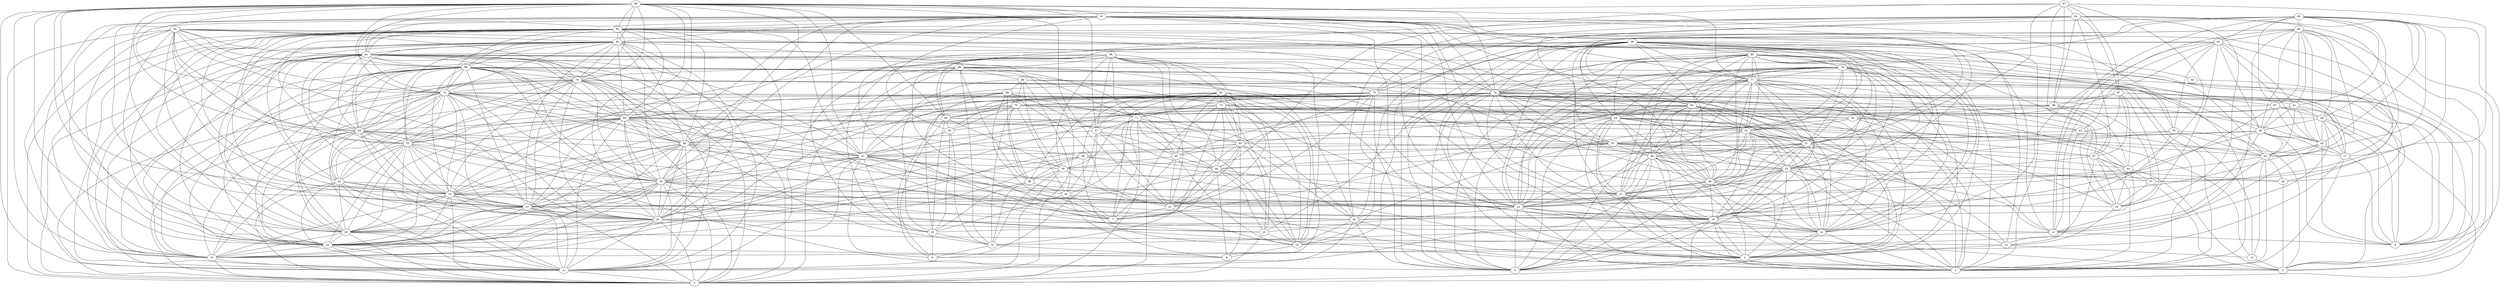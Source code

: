 digraph "sensornet-topology" {
label = "";
rankdir="BT";"0"->"2" [arrowhead = "both"] 
"0"->"14" [arrowhead = "both"] 
"0"->"16" [arrowhead = "both"] 
"0"->"24" [arrowhead = "both"] 
"0"->"25" [arrowhead = "both"] 
"0"->"28" [arrowhead = "both"] 
"0"->"35" [arrowhead = "both"] 
"0"->"40" [arrowhead = "both"] 
"0"->"52" [arrowhead = "both"] 
"0"->"54" [arrowhead = "both"] 
"0"->"64" [arrowhead = "both"] 
"0"->"66" [arrowhead = "both"] 
"0"->"74" [arrowhead = "both"] 
"0"->"75" [arrowhead = "both"] 
"0"->"78" [arrowhead = "both"] 
"0"->"85" [arrowhead = "both"] 
"0"->"90" [arrowhead = "both"] 
"1"->"2" [arrowhead = "both"] 
"1"->"14" [arrowhead = "both"] 
"1"->"16" [arrowhead = "both"] 
"1"->"17" [arrowhead = "both"] 
"1"->"24" [arrowhead = "both"] 
"1"->"27" [arrowhead = "both"] 
"1"->"28" [arrowhead = "both"] 
"1"->"35" [arrowhead = "both"] 
"1"->"40" [arrowhead = "both"] 
"1"->"41" [arrowhead = "both"] 
"1"->"43" [arrowhead = "both"] 
"1"->"47" [arrowhead = "both"] 
"1"->"52" [arrowhead = "both"] 
"1"->"64" [arrowhead = "both"] 
"1"->"66" [arrowhead = "both"] 
"1"->"74" [arrowhead = "both"] 
"1"->"77" [arrowhead = "both"] 
"1"->"78" [arrowhead = "both"] 
"1"->"85" [arrowhead = "both"] 
"1"->"90" [arrowhead = "both"] 
"1"->"91" [arrowhead = "both"] 
"2"->"13" [arrowhead = "both"] 
"2"->"14" [arrowhead = "both"] 
"2"->"16" [arrowhead = "both"] 
"2"->"24" [arrowhead = "both"] 
"2"->"25" [arrowhead = "both"] 
"2"->"27" [arrowhead = "both"] 
"2"->"28" [arrowhead = "both"] 
"2"->"35" [arrowhead = "both"] 
"2"->"40" [arrowhead = "both"] 
"2"->"51" [arrowhead = "both"] 
"2"->"64" [arrowhead = "both"] 
"2"->"66" [arrowhead = "both"] 
"2"->"74" [arrowhead = "both"] 
"2"->"77" [arrowhead = "both"] 
"2"->"78" [arrowhead = "both"] 
"2"->"85" [arrowhead = "both"] 
"2"->"90" [arrowhead = "both"] 
"3"->"4" [arrowhead = "both"] 
"3"->"15" [arrowhead = "both"] 
"3"->"16" [arrowhead = "both"] 
"3"->"22" [arrowhead = "both"] 
"3"->"23" [arrowhead = "both"] 
"3"->"29" [arrowhead = "both"] 
"3"->"30" [arrowhead = "both"] 
"3"->"31" [arrowhead = "both"] 
"3"->"32" [arrowhead = "both"] 
"3"->"33" [arrowhead = "both"] 
"3"->"42" [arrowhead = "both"] 
"3"->"54" [arrowhead = "both"] 
"3"->"59" [arrowhead = "both"] 
"3"->"65" [arrowhead = "both"] 
"3"->"71" [arrowhead = "both"] 
"3"->"72" [arrowhead = "both"] 
"3"->"73" [arrowhead = "both"] 
"3"->"79" [arrowhead = "both"] 
"3"->"80" [arrowhead = "both"] 
"3"->"81" [arrowhead = "both"] 
"3"->"82" [arrowhead = "both"] 
"3"->"83" [arrowhead = "both"] 
"3"->"89" [arrowhead = "both"] 
"3"->"92" [arrowhead = "both"] 
"4"->"15" [arrowhead = "both"] 
"4"->"22" [arrowhead = "both"] 
"4"->"25" [arrowhead = "both"] 
"4"->"29" [arrowhead = "both"] 
"4"->"30" [arrowhead = "both"] 
"4"->"31" [arrowhead = "both"] 
"4"->"32" [arrowhead = "both"] 
"4"->"33" [arrowhead = "both"] 
"4"->"39" [arrowhead = "both"] 
"4"->"40" [arrowhead = "both"] 
"4"->"42" [arrowhead = "both"] 
"4"->"48" [arrowhead = "both"] 
"4"->"53" [arrowhead = "both"] 
"4"->"65" [arrowhead = "both"] 
"4"->"72" [arrowhead = "both"] 
"4"->"79" [arrowhead = "both"] 
"4"->"80" [arrowhead = "both"] 
"4"->"81" [arrowhead = "both"] 
"4"->"82" [arrowhead = "both"] 
"4"->"83" [arrowhead = "both"] 
"4"->"89" [arrowhead = "both"] 
"4"->"92" [arrowhead = "both"] 
"4"->"98" [arrowhead = "both"] 
"5"->"12" [arrowhead = "both"] 
"5"->"26" [arrowhead = "both"] 
"5"->"32" [arrowhead = "both"] 
"5"->"34" [arrowhead = "both"] 
"5"->"37" [arrowhead = "both"] 
"5"->"39" [arrowhead = "both"] 
"5"->"44" [arrowhead = "both"] 
"5"->"76" [arrowhead = "both"] 
"5"->"84" [arrowhead = "both"] 
"5"->"87" [arrowhead = "both"] 
"5"->"89" [arrowhead = "both"] 
"5"->"92" [arrowhead = "both"] 
"5"->"94" [arrowhead = "both"] 
"6"->"19" [arrowhead = "both"] 
"6"->"20" [arrowhead = "both"] 
"6"->"41" [arrowhead = "both"] 
"6"->"47" [arrowhead = "both"] 
"6"->"57" [arrowhead = "both"] 
"6"->"69" [arrowhead = "both"] 
"6"->"70" [arrowhead = "both"] 
"7"->"21" [arrowhead = "both"] 
"7"->"34" [arrowhead = "both"] 
"7"->"36" [arrowhead = "both"] 
"7"->"46" [arrowhead = "both"] 
"7"->"48" [arrowhead = "both"] 
"7"->"60" [arrowhead = "both"] 
"7"->"68" [arrowhead = "both"] 
"7"->"71" [arrowhead = "both"] 
"7"->"84" [arrowhead = "both"] 
"7"->"86" [arrowhead = "both"] 
"7"->"94" [arrowhead = "both"] 
"7"->"96" [arrowhead = "both"] 
"8"->"10" [arrowhead = "both"] 
"8"->"19" [arrowhead = "both"] 
"8"->"22" [arrowhead = "both"] 
"8"->"34" [arrowhead = "both"] 
"8"->"36" [arrowhead = "both"] 
"8"->"60" [arrowhead = "both"] 
"8"->"84" [arrowhead = "both"] 
"9"->"11" [arrowhead = "both"] 
"9"->"17" [arrowhead = "both"] 
"9"->"45" [arrowhead = "both"] 
"9"->"49" [arrowhead = "both"] 
"9"->"59" [arrowhead = "both"] 
"9"->"61" [arrowhead = "both"] 
"9"->"67" [arrowhead = "both"] 
"9"->"74" [arrowhead = "both"] 
"9"->"85" [arrowhead = "both"] 
"9"->"87" [arrowhead = "both"] 
"9"->"95" [arrowhead = "both"] 
"9"->"99" [arrowhead = "both"] 
"10"->"11" [arrowhead = "both"] 
"10"->"21" [arrowhead = "both"] 
"10"->"23" [arrowhead = "both"] 
"10"->"25" [arrowhead = "both"] 
"10"->"34" [arrowhead = "both"] 
"10"->"46" [arrowhead = "both"] 
"10"->"58" [arrowhead = "both"] 
"10"->"71" [arrowhead = "both"] 
"10"->"72" [arrowhead = "both"] 
"10"->"73" [arrowhead = "both"] 
"10"->"75" [arrowhead = "both"] 
"10"->"84" [arrowhead = "both"] 
"10"->"96" [arrowhead = "both"] 
"10"->"99" [arrowhead = "both"] 
"11"->"30" [arrowhead = "both"] 
"11"->"43" [arrowhead = "both"] 
"11"->"45" [arrowhead = "both"] 
"11"->"49" [arrowhead = "both"] 
"11"->"59" [arrowhead = "both"] 
"11"->"60" [arrowhead = "both"] 
"11"->"75" [arrowhead = "both"] 
"11"->"90" [arrowhead = "both"] 
"11"->"93" [arrowhead = "both"] 
"11"->"95" [arrowhead = "both"] 
"11"->"99" [arrowhead = "both"] 
"12"->"13" [arrowhead = "both"] 
"12"->"43" [arrowhead = "both"] 
"12"->"63" [arrowhead = "both"] 
"12"->"76" [arrowhead = "both"] 
"13"->"18" [arrowhead = "both"] 
"13"->"29" [arrowhead = "both"] 
"13"->"35" [arrowhead = "both"] 
"13"->"52" [arrowhead = "both"] 
"13"->"62" [arrowhead = "both"] 
"13"->"83" [arrowhead = "both"] 
"13"->"95" [arrowhead = "both"] 
"14"->"16" [arrowhead = "both"] 
"14"->"24" [arrowhead = "both"] 
"14"->"27" [arrowhead = "both"] 
"14"->"28" [arrowhead = "both"] 
"14"->"33" [arrowhead = "both"] 
"14"->"35" [arrowhead = "both"] 
"14"->"40" [arrowhead = "both"] 
"14"->"51" [arrowhead = "both"] 
"14"->"52" [arrowhead = "both"] 
"14"->"66" [arrowhead = "both"] 
"14"->"74" [arrowhead = "both"] 
"14"->"77" [arrowhead = "both"] 
"14"->"78" [arrowhead = "both"] 
"14"->"85" [arrowhead = "both"] 
"14"->"90" [arrowhead = "both"] 
"14"->"93" [arrowhead = "both"] 
"15"->"17" [arrowhead = "both"] 
"15"->"22" [arrowhead = "both"] 
"15"->"29" [arrowhead = "both"] 
"15"->"30" [arrowhead = "both"] 
"15"->"31" [arrowhead = "both"] 
"15"->"32" [arrowhead = "both"] 
"15"->"33" [arrowhead = "both"] 
"15"->"41" [arrowhead = "both"] 
"15"->"48" [arrowhead = "both"] 
"15"->"53" [arrowhead = "both"] 
"15"->"54" [arrowhead = "both"] 
"15"->"72" [arrowhead = "both"] 
"15"->"74" [arrowhead = "both"] 
"15"->"79" [arrowhead = "both"] 
"15"->"80" [arrowhead = "both"] 
"15"->"81" [arrowhead = "both"] 
"15"->"82" [arrowhead = "both"] 
"15"->"83" [arrowhead = "both"] 
"15"->"91" [arrowhead = "both"] 
"15"->"98" [arrowhead = "both"] 
"16"->"24" [arrowhead = "both"] 
"16"->"27" [arrowhead = "both"] 
"16"->"28" [arrowhead = "both"] 
"16"->"35" [arrowhead = "both"] 
"16"->"40" [arrowhead = "both"] 
"16"->"41" [arrowhead = "both"] 
"16"->"51" [arrowhead = "both"] 
"16"->"52" [arrowhead = "both"] 
"16"->"53" [arrowhead = "both"] 
"16"->"64" [arrowhead = "both"] 
"16"->"67" [arrowhead = "both"] 
"16"->"74" [arrowhead = "both"] 
"16"->"75" [arrowhead = "both"] 
"16"->"77" [arrowhead = "both"] 
"16"->"78" [arrowhead = "both"] 
"16"->"79" [arrowhead = "both"] 
"16"->"85" [arrowhead = "both"] 
"16"->"90" [arrowhead = "both"] 
"16"->"91" [arrowhead = "both"] 
"17"->"45" [arrowhead = "both"] 
"17"->"49" [arrowhead = "both"] 
"17"->"59" [arrowhead = "both"] 
"17"->"65" [arrowhead = "both"] 
"17"->"82" [arrowhead = "both"] 
"17"->"86" [arrowhead = "both"] 
"17"->"95" [arrowhead = "both"] 
"17"->"99" [arrowhead = "both"] 
"18"->"32" [arrowhead = "both"] 
"18"->"37" [arrowhead = "both"] 
"18"->"44" [arrowhead = "both"] 
"18"->"47" [arrowhead = "both"] 
"18"->"63" [arrowhead = "both"] 
"18"->"77" [arrowhead = "both"] 
"18"->"87" [arrowhead = "both"] 
"18"->"93" [arrowhead = "both"] 
"18"->"94" [arrowhead = "both"] 
"18"->"97" [arrowhead = "both"] 
"19"->"20" [arrowhead = "both"] 
"19"->"38" [arrowhead = "both"] 
"19"->"39" [arrowhead = "both"] 
"19"->"48" [arrowhead = "both"] 
"19"->"56" [arrowhead = "both"] 
"19"->"70" [arrowhead = "both"] 
"19"->"73" [arrowhead = "both"] 
"19"->"76" [arrowhead = "both"] 
"19"->"89" [arrowhead = "both"] 
"20"->"25" [arrowhead = "both"] 
"20"->"36" [arrowhead = "both"] 
"20"->"38" [arrowhead = "both"] 
"20"->"41" [arrowhead = "both"] 
"20"->"56" [arrowhead = "both"] 
"20"->"69" [arrowhead = "both"] 
"20"->"86" [arrowhead = "both"] 
"20"->"88" [arrowhead = "both"] 
"20"->"90" [arrowhead = "both"] 
"20"->"96" [arrowhead = "both"] 
"21"->"34" [arrowhead = "both"] 
"21"->"36" [arrowhead = "both"] 
"21"->"39" [arrowhead = "both"] 
"21"->"44" [arrowhead = "both"] 
"21"->"46" [arrowhead = "both"] 
"21"->"57" [arrowhead = "both"] 
"21"->"60" [arrowhead = "both"] 
"21"->"75" [arrowhead = "both"] 
"21"->"84" [arrowhead = "both"] 
"21"->"86" [arrowhead = "both"] 
"21"->"96" [arrowhead = "both"] 
"21"->"98" [arrowhead = "both"] 
"22"->"29" [arrowhead = "both"] 
"22"->"30" [arrowhead = "both"] 
"22"->"31" [arrowhead = "both"] 
"22"->"32" [arrowhead = "both"] 
"22"->"33" [arrowhead = "both"] 
"22"->"41" [arrowhead = "both"] 
"22"->"42" [arrowhead = "both"] 
"22"->"48" [arrowhead = "both"] 
"22"->"53" [arrowhead = "both"] 
"22"->"54" [arrowhead = "both"] 
"22"->"58" [arrowhead = "both"] 
"22"->"65" [arrowhead = "both"] 
"22"->"79" [arrowhead = "both"] 
"22"->"80" [arrowhead = "both"] 
"22"->"81" [arrowhead = "both"] 
"22"->"82" [arrowhead = "both"] 
"22"->"83" [arrowhead = "both"] 
"22"->"91" [arrowhead = "both"] 
"22"->"92" [arrowhead = "both"] 
"22"->"98" [arrowhead = "both"] 
"23"->"24" [arrowhead = "both"] 
"23"->"30" [arrowhead = "both"] 
"23"->"34" [arrowhead = "both"] 
"23"->"53" [arrowhead = "both"] 
"23"->"60" [arrowhead = "both"] 
"23"->"74" [arrowhead = "both"] 
"23"->"80" [arrowhead = "both"] 
"23"->"84" [arrowhead = "both"] 
"24"->"27" [arrowhead = "both"] 
"24"->"28" [arrowhead = "both"] 
"24"->"33" [arrowhead = "both"] 
"24"->"35" [arrowhead = "both"] 
"24"->"40" [arrowhead = "both"] 
"24"->"41" [arrowhead = "both"] 
"24"->"42" [arrowhead = "both"] 
"24"->"48" [arrowhead = "both"] 
"24"->"51" [arrowhead = "both"] 
"24"->"52" [arrowhead = "both"] 
"24"->"64" [arrowhead = "both"] 
"24"->"66" [arrowhead = "both"] 
"24"->"73" [arrowhead = "both"] 
"24"->"77" [arrowhead = "both"] 
"24"->"78" [arrowhead = "both"] 
"24"->"83" [arrowhead = "both"] 
"24"->"85" [arrowhead = "both"] 
"24"->"90" [arrowhead = "both"] 
"24"->"91" [arrowhead = "both"] 
"24"->"98" [arrowhead = "both"] 
"25"->"31" [arrowhead = "both"] 
"25"->"33" [arrowhead = "both"] 
"25"->"44" [arrowhead = "both"] 
"25"->"45" [arrowhead = "both"] 
"25"->"60" [arrowhead = "both"] 
"25"->"63" [arrowhead = "both"] 
"25"->"70" [arrowhead = "both"] 
"25"->"81" [arrowhead = "both"] 
"25"->"94" [arrowhead = "both"] 
"25"->"95" [arrowhead = "both"] 
"26"->"35" [arrowhead = "both"] 
"26"->"43" [arrowhead = "both"] 
"26"->"50" [arrowhead = "both"] 
"26"->"55" [arrowhead = "both"] 
"26"->"93" [arrowhead = "both"] 
"27"->"28" [arrowhead = "both"] 
"27"->"35" [arrowhead = "both"] 
"27"->"40" [arrowhead = "both"] 
"27"->"41" [arrowhead = "both"] 
"27"->"51" [arrowhead = "both"] 
"27"->"52" [arrowhead = "both"] 
"27"->"58" [arrowhead = "both"] 
"27"->"64" [arrowhead = "both"] 
"27"->"66" [arrowhead = "both"] 
"27"->"74" [arrowhead = "both"] 
"27"->"78" [arrowhead = "both"] 
"27"->"85" [arrowhead = "both"] 
"27"->"90" [arrowhead = "both"] 
"27"->"91" [arrowhead = "both"] 
"28"->"35" [arrowhead = "both"] 
"28"->"40" [arrowhead = "both"] 
"28"->"49" [arrowhead = "both"] 
"28"->"51" [arrowhead = "both"] 
"28"->"52" [arrowhead = "both"] 
"28"->"64" [arrowhead = "both"] 
"28"->"66" [arrowhead = "both"] 
"28"->"74" [arrowhead = "both"] 
"28"->"77" [arrowhead = "both"] 
"28"->"85" [arrowhead = "both"] 
"28"->"88" [arrowhead = "both"] 
"28"->"90" [arrowhead = "both"] 
"28"->"96" [arrowhead = "both"] 
"28"->"99" [arrowhead = "both"] 
"29"->"30" [arrowhead = "both"] 
"29"->"31" [arrowhead = "both"] 
"29"->"32" [arrowhead = "both"] 
"29"->"33" [arrowhead = "both"] 
"29"->"42" [arrowhead = "both"] 
"29"->"48" [arrowhead = "both"] 
"29"->"53" [arrowhead = "both"] 
"29"->"54" [arrowhead = "both"] 
"29"->"55" [arrowhead = "both"] 
"29"->"65" [arrowhead = "both"] 
"29"->"72" [arrowhead = "both"] 
"29"->"80" [arrowhead = "both"] 
"29"->"81" [arrowhead = "both"] 
"29"->"82" [arrowhead = "both"] 
"29"->"83" [arrowhead = "both"] 
"29"->"92" [arrowhead = "both"] 
"29"->"98" [arrowhead = "both"] 
"30"->"31" [arrowhead = "both"] 
"30"->"32" [arrowhead = "both"] 
"30"->"33" [arrowhead = "both"] 
"30"->"42" [arrowhead = "both"] 
"30"->"48" [arrowhead = "both"] 
"30"->"53" [arrowhead = "both"] 
"30"->"54" [arrowhead = "both"] 
"30"->"58" [arrowhead = "both"] 
"30"->"61" [arrowhead = "both"] 
"30"->"65" [arrowhead = "both"] 
"30"->"70" [arrowhead = "both"] 
"30"->"72" [arrowhead = "both"] 
"30"->"73" [arrowhead = "both"] 
"30"->"79" [arrowhead = "both"] 
"30"->"81" [arrowhead = "both"] 
"30"->"82" [arrowhead = "both"] 
"30"->"83" [arrowhead = "both"] 
"30"->"92" [arrowhead = "both"] 
"30"->"98" [arrowhead = "both"] 
"31"->"32" [arrowhead = "both"] 
"31"->"33" [arrowhead = "both"] 
"31"->"34" [arrowhead = "both"] 
"31"->"35" [arrowhead = "both"] 
"31"->"41" [arrowhead = "both"] 
"31"->"42" [arrowhead = "both"] 
"31"->"43" [arrowhead = "both"] 
"31"->"48" [arrowhead = "both"] 
"31"->"53" [arrowhead = "both"] 
"31"->"54" [arrowhead = "both"] 
"31"->"65" [arrowhead = "both"] 
"31"->"72" [arrowhead = "both"] 
"31"->"75" [arrowhead = "both"] 
"31"->"79" [arrowhead = "both"] 
"31"->"80" [arrowhead = "both"] 
"31"->"82" [arrowhead = "both"] 
"31"->"83" [arrowhead = "both"] 
"31"->"91" [arrowhead = "both"] 
"31"->"92" [arrowhead = "both"] 
"31"->"98" [arrowhead = "both"] 
"32"->"33" [arrowhead = "both"] 
"32"->"42" [arrowhead = "both"] 
"32"->"47" [arrowhead = "both"] 
"32"->"48" [arrowhead = "both"] 
"32"->"53" [arrowhead = "both"] 
"32"->"54" [arrowhead = "both"] 
"32"->"65" [arrowhead = "both"] 
"32"->"72" [arrowhead = "both"] 
"32"->"79" [arrowhead = "both"] 
"32"->"80" [arrowhead = "both"] 
"32"->"81" [arrowhead = "both"] 
"32"->"83" [arrowhead = "both"] 
"32"->"86" [arrowhead = "both"] 
"32"->"92" [arrowhead = "both"] 
"32"->"96" [arrowhead = "both"] 
"32"->"98" [arrowhead = "both"] 
"33"->"35" [arrowhead = "both"] 
"33"->"41" [arrowhead = "both"] 
"33"->"48" [arrowhead = "both"] 
"33"->"53" [arrowhead = "both"] 
"33"->"54" [arrowhead = "both"] 
"33"->"64" [arrowhead = "both"] 
"33"->"65" [arrowhead = "both"] 
"33"->"72" [arrowhead = "both"] 
"33"->"74" [arrowhead = "both"] 
"33"->"79" [arrowhead = "both"] 
"33"->"80" [arrowhead = "both"] 
"33"->"81" [arrowhead = "both"] 
"33"->"82" [arrowhead = "both"] 
"33"->"91" [arrowhead = "both"] 
"33"->"98" [arrowhead = "both"] 
"34"->"46" [arrowhead = "both"] 
"34"->"49" [arrowhead = "both"] 
"34"->"55" [arrowhead = "both"] 
"34"->"57" [arrowhead = "both"] 
"34"->"58" [arrowhead = "both"] 
"34"->"60" [arrowhead = "both"] 
"34"->"71" [arrowhead = "both"] 
"34"->"73" [arrowhead = "both"] 
"34"->"96" [arrowhead = "both"] 
"34"->"97" [arrowhead = "both"] 
"35"->"40" [arrowhead = "both"] 
"35"->"51" [arrowhead = "both"] 
"35"->"52" [arrowhead = "both"] 
"35"->"64" [arrowhead = "both"] 
"35"->"66" [arrowhead = "both"] 
"35"->"74" [arrowhead = "both"] 
"35"->"76" [arrowhead = "both"] 
"35"->"77" [arrowhead = "both"] 
"35"->"78" [arrowhead = "both"] 
"35"->"90" [arrowhead = "both"] 
"35"->"91" [arrowhead = "both"] 
"36"->"38" [arrowhead = "both"] 
"36"->"57" [arrowhead = "both"] 
"36"->"65" [arrowhead = "both"] 
"36"->"70" [arrowhead = "both"] 
"36"->"71" [arrowhead = "both"] 
"36"->"88" [arrowhead = "both"] 
"37"->"44" [arrowhead = "both"] 
"37"->"47" [arrowhead = "both"] 
"37"->"55" [arrowhead = "both"] 
"37"->"68" [arrowhead = "both"] 
"37"->"94" [arrowhead = "both"] 
"37"->"97" [arrowhead = "both"] 
"38"->"39" [arrowhead = "both"] 
"38"->"58" [arrowhead = "both"] 
"38"->"70" [arrowhead = "both"] 
"38"->"84" [arrowhead = "both"] 
"38"->"86" [arrowhead = "both"] 
"38"->"89" [arrowhead = "both"] 
"39"->"41" [arrowhead = "both"] 
"39"->"46" [arrowhead = "both"] 
"39"->"54" [arrowhead = "both"] 
"39"->"55" [arrowhead = "both"] 
"39"->"69" [arrowhead = "both"] 
"39"->"71" [arrowhead = "both"] 
"39"->"88" [arrowhead = "both"] 
"39"->"96" [arrowhead = "both"] 
"40"->"51" [arrowhead = "both"] 
"40"->"52" [arrowhead = "both"] 
"40"->"55" [arrowhead = "both"] 
"40"->"64" [arrowhead = "both"] 
"40"->"66" [arrowhead = "both"] 
"40"->"74" [arrowhead = "both"] 
"40"->"77" [arrowhead = "both"] 
"40"->"78" [arrowhead = "both"] 
"40"->"85" [arrowhead = "both"] 
"41"->"48" [arrowhead = "both"] 
"41"->"49" [arrowhead = "both"] 
"41"->"51" [arrowhead = "both"] 
"41"->"56" [arrowhead = "both"] 
"41"->"65" [arrowhead = "both"] 
"41"->"66" [arrowhead = "both"] 
"41"->"72" [arrowhead = "both"] 
"41"->"74" [arrowhead = "both"] 
"41"->"77" [arrowhead = "both"] 
"41"->"81" [arrowhead = "both"] 
"41"->"83" [arrowhead = "both"] 
"41"->"89" [arrowhead = "both"] 
"41"->"98" [arrowhead = "both"] 
"42"->"53" [arrowhead = "both"] 
"42"->"54" [arrowhead = "both"] 
"42"->"72" [arrowhead = "both"] 
"42"->"74" [arrowhead = "both"] 
"42"->"79" [arrowhead = "both"] 
"42"->"80" [arrowhead = "both"] 
"42"->"81" [arrowhead = "both"] 
"42"->"82" [arrowhead = "both"] 
"43"->"45" [arrowhead = "both"] 
"43"->"49" [arrowhead = "both"] 
"43"->"61" [arrowhead = "both"] 
"43"->"62" [arrowhead = "both"] 
"43"->"64" [arrowhead = "both"] 
"43"->"76" [arrowhead = "both"] 
"43"->"81" [arrowhead = "both"] 
"43"->"82" [arrowhead = "both"] 
"43"->"95" [arrowhead = "both"] 
"43"->"99" [arrowhead = "both"] 
"44"->"47" [arrowhead = "both"] 
"44"->"55" [arrowhead = "both"] 
"44"->"68" [arrowhead = "both"] 
"44"->"75" [arrowhead = "both"] 
"44"->"79" [arrowhead = "both"] 
"44"->"87" [arrowhead = "both"] 
"44"->"97" [arrowhead = "both"] 
"45"->"49" [arrowhead = "both"] 
"45"->"59" [arrowhead = "both"] 
"45"->"61" [arrowhead = "both"] 
"45"->"67" [arrowhead = "both"] 
"45"->"75" [arrowhead = "both"] 
"45"->"93" [arrowhead = "both"] 
"45"->"95" [arrowhead = "both"] 
"45"->"99" [arrowhead = "both"] 
"46"->"57" [arrowhead = "both"] 
"46"->"60" [arrowhead = "both"] 
"46"->"71" [arrowhead = "both"] 
"46"->"74" [arrowhead = "both"] 
"46"->"84" [arrowhead = "both"] 
"46"->"89" [arrowhead = "both"] 
"47"->"51" [arrowhead = "both"] 
"47"->"68" [arrowhead = "both"] 
"47"->"69" [arrowhead = "both"] 
"47"->"82" [arrowhead = "both"] 
"47"->"87" [arrowhead = "both"] 
"47"->"94" [arrowhead = "both"] 
"48"->"54" [arrowhead = "both"] 
"48"->"57" [arrowhead = "both"] 
"48"->"65" [arrowhead = "both"] 
"48"->"69" [arrowhead = "both"] 
"48"->"72" [arrowhead = "both"] 
"48"->"74" [arrowhead = "both"] 
"48"->"79" [arrowhead = "both"] 
"48"->"80" [arrowhead = "both"] 
"48"->"81" [arrowhead = "both"] 
"48"->"82" [arrowhead = "both"] 
"48"->"83" [arrowhead = "both"] 
"48"->"86" [arrowhead = "both"] 
"48"->"91" [arrowhead = "both"] 
"49"->"59" [arrowhead = "both"] 
"49"->"61" [arrowhead = "both"] 
"49"->"67" [arrowhead = "both"] 
"49"->"78" [arrowhead = "both"] 
"49"->"80" [arrowhead = "both"] 
"49"->"93" [arrowhead = "both"] 
"49"->"95" [arrowhead = "both"] 
"50"->"90" [arrowhead = "both"] 
"51"->"52" [arrowhead = "both"] 
"51"->"64" [arrowhead = "both"] 
"51"->"66" [arrowhead = "both"] 
"51"->"74" [arrowhead = "both"] 
"51"->"77" [arrowhead = "both"] 
"51"->"78" [arrowhead = "both"] 
"51"->"85" [arrowhead = "both"] 
"51"->"90" [arrowhead = "both"] 
"51"->"91" [arrowhead = "both"] 
"51"->"97" [arrowhead = "both"] 
"52"->"63" [arrowhead = "both"] 
"52"->"64" [arrowhead = "both"] 
"52"->"66" [arrowhead = "both"] 
"52"->"69" [arrowhead = "both"] 
"52"->"74" [arrowhead = "both"] 
"52"->"77" [arrowhead = "both"] 
"52"->"78" [arrowhead = "both"] 
"52"->"85" [arrowhead = "both"] 
"52"->"90" [arrowhead = "both"] 
"53"->"54" [arrowhead = "both"] 
"53"->"65" [arrowhead = "both"] 
"53"->"66" [arrowhead = "both"] 
"53"->"72" [arrowhead = "both"] 
"53"->"73" [arrowhead = "both"] 
"53"->"79" [arrowhead = "both"] 
"53"->"80" [arrowhead = "both"] 
"53"->"81" [arrowhead = "both"] 
"53"->"82" [arrowhead = "both"] 
"53"->"83" [arrowhead = "both"] 
"53"->"92" [arrowhead = "both"] 
"54"->"65" [arrowhead = "both"] 
"54"->"72" [arrowhead = "both"] 
"54"->"79" [arrowhead = "both"] 
"54"->"80" [arrowhead = "both"] 
"54"->"81" [arrowhead = "both"] 
"54"->"82" [arrowhead = "both"] 
"54"->"83" [arrowhead = "both"] 
"54"->"89" [arrowhead = "both"] 
"54"->"92" [arrowhead = "both"] 
"54"->"96" [arrowhead = "both"] 
"54"->"98" [arrowhead = "both"] 
"55"->"62" [arrowhead = "both"] 
"55"->"65" [arrowhead = "both"] 
"55"->"76" [arrowhead = "both"] 
"55"->"84" [arrowhead = "both"] 
"55"->"87" [arrowhead = "both"] 
"55"->"89" [arrowhead = "both"] 
"55"->"94" [arrowhead = "both"] 
"56"->"68" [arrowhead = "both"] 
"56"->"69" [arrowhead = "both"] 
"56"->"70" [arrowhead = "both"] 
"56"->"75" [arrowhead = "both"] 
"56"->"91" [arrowhead = "both"] 
"57"->"71" [arrowhead = "both"] 
"57"->"84" [arrowhead = "both"] 
"57"->"86" [arrowhead = "both"] 
"57"->"96" [arrowhead = "both"] 
"57"->"98" [arrowhead = "both"] 
"58"->"60" [arrowhead = "both"] 
"58"->"72" [arrowhead = "both"] 
"58"->"84" [arrowhead = "both"] 
"59"->"61" [arrowhead = "both"] 
"59"->"67" [arrowhead = "both"] 
"59"->"70" [arrowhead = "both"] 
"59"->"95" [arrowhead = "both"] 
"59"->"99" [arrowhead = "both"] 
"60"->"61" [arrowhead = "both"] 
"60"->"65" [arrowhead = "both"] 
"60"->"71" [arrowhead = "both"] 
"60"->"73" [arrowhead = "both"] 
"60"->"75" [arrowhead = "both"] 
"60"->"84" [arrowhead = "both"] 
"60"->"96" [arrowhead = "both"] 
"61"->"80" [arrowhead = "both"] 
"61"->"93" [arrowhead = "both"] 
"61"->"95" [arrowhead = "both"] 
"61"->"99" [arrowhead = "both"] 
"62"->"63" [arrowhead = "both"] 
"62"->"87" [arrowhead = "both"] 
"62"->"88" [arrowhead = "both"] 
"62"->"93" [arrowhead = "both"] 
"63"->"68" [arrowhead = "both"] 
"63"->"70" [arrowhead = "both"] 
"63"->"73" [arrowhead = "both"] 
"64"->"66" [arrowhead = "both"] 
"64"->"73" [arrowhead = "both"] 
"64"->"74" [arrowhead = "both"] 
"64"->"77" [arrowhead = "both"] 
"64"->"78" [arrowhead = "both"] 
"64"->"83" [arrowhead = "both"] 
"64"->"85" [arrowhead = "both"] 
"64"->"90" [arrowhead = "both"] 
"65"->"67" [arrowhead = "both"] 
"65"->"72" [arrowhead = "both"] 
"65"->"79" [arrowhead = "both"] 
"65"->"80" [arrowhead = "both"] 
"65"->"81" [arrowhead = "both"] 
"65"->"82" [arrowhead = "both"] 
"65"->"83" [arrowhead = "both"] 
"65"->"86" [arrowhead = "both"] 
"65"->"91" [arrowhead = "both"] 
"65"->"98" [arrowhead = "both"] 
"66"->"74" [arrowhead = "both"] 
"66"->"77" [arrowhead = "both"] 
"66"->"78" [arrowhead = "both"] 
"66"->"85" [arrowhead = "both"] 
"66"->"90" [arrowhead = "both"] 
"66"->"91" [arrowhead = "both"] 
"67"->"79" [arrowhead = "both"] 
"67"->"95" [arrowhead = "both"] 
"67"->"99" [arrowhead = "both"] 
"68"->"72" [arrowhead = "both"] 
"68"->"87" [arrowhead = "both"] 
"68"->"94" [arrowhead = "both"] 
"68"->"97" [arrowhead = "both"] 
"69"->"70" [arrowhead = "both"] 
"69"->"74" [arrowhead = "both"] 
"69"->"89" [arrowhead = "both"] 
"69"->"90" [arrowhead = "both"] 
"69"->"98" [arrowhead = "both"] 
"70"->"74" [arrowhead = "both"] 
"70"->"75" [arrowhead = "both"] 
"70"->"86" [arrowhead = "both"] 
"70"->"88" [arrowhead = "both"] 
"71"->"75" [arrowhead = "both"] 
"71"->"84" [arrowhead = "both"] 
"71"->"86" [arrowhead = "both"] 
"71"->"89" [arrowhead = "both"] 
"71"->"96" [arrowhead = "both"] 
"72"->"79" [arrowhead = "both"] 
"72"->"80" [arrowhead = "both"] 
"72"->"81" [arrowhead = "both"] 
"72"->"82" [arrowhead = "both"] 
"72"->"83" [arrowhead = "both"] 
"72"->"91" [arrowhead = "both"] 
"72"->"92" [arrowhead = "both"] 
"72"->"98" [arrowhead = "both"] 
"73"->"74" [arrowhead = "both"] 
"73"->"80" [arrowhead = "both"] 
"73"->"84" [arrowhead = "both"] 
"74"->"77" [arrowhead = "both"] 
"74"->"78" [arrowhead = "both"] 
"74"->"83" [arrowhead = "both"] 
"74"->"85" [arrowhead = "both"] 
"74"->"90" [arrowhead = "both"] 
"74"->"91" [arrowhead = "both"] 
"74"->"92" [arrowhead = "both"] 
"74"->"93" [arrowhead = "both"] 
"74"->"98" [arrowhead = "both"] 
"75"->"81" [arrowhead = "both"] 
"75"->"90" [arrowhead = "both"] 
"75"->"94" [arrowhead = "both"] 
"75"->"95" [arrowhead = "both"] 
"76"->"85" [arrowhead = "both"] 
"76"->"91" [arrowhead = "both"] 
"76"->"93" [arrowhead = "both"] 
"77"->"78" [arrowhead = "both"] 
"77"->"85" [arrowhead = "both"] 
"77"->"90" [arrowhead = "both"] 
"77"->"91" [arrowhead = "both"] 
"77"->"98" [arrowhead = "both"] 
"78"->"85" [arrowhead = "both"] 
"78"->"90" [arrowhead = "both"] 
"78"->"99" [arrowhead = "both"] 
"79"->"80" [arrowhead = "both"] 
"79"->"81" [arrowhead = "both"] 
"79"->"82" [arrowhead = "both"] 
"79"->"83" [arrowhead = "both"] 
"79"->"92" [arrowhead = "both"] 
"79"->"98" [arrowhead = "both"] 
"80"->"81" [arrowhead = "both"] 
"80"->"82" [arrowhead = "both"] 
"80"->"83" [arrowhead = "both"] 
"80"->"92" [arrowhead = "both"] 
"80"->"98" [arrowhead = "both"] 
"81"->"82" [arrowhead = "both"] 
"81"->"83" [arrowhead = "both"] 
"81"->"91" [arrowhead = "both"] 
"81"->"92" [arrowhead = "both"] 
"81"->"93" [arrowhead = "both"] 
"81"->"98" [arrowhead = "both"] 
"82"->"83" [arrowhead = "both"] 
"82"->"92" [arrowhead = "both"] 
"82"->"97" [arrowhead = "both"] 
"82"->"98" [arrowhead = "both"] 
"83"->"91" [arrowhead = "both"] 
"83"->"94" [arrowhead = "both"] 
"83"->"98" [arrowhead = "both"] 
"84"->"96" [arrowhead = "both"] 
"85"->"90" [arrowhead = "both"] 
"86"->"88" [arrowhead = "both"] 
"87"->"94" [arrowhead = "both"] 
"87"->"97" [arrowhead = "both"] 
"88"->"89" [arrowhead = "both"] 
"89"->"96" [arrowhead = "both"] 
"91"->"98" [arrowhead = "both"] 
"93"->"95" [arrowhead = "both"] 
"93"->"99" [arrowhead = "both"] 
"94"->"97" [arrowhead = "both"] 
"95"->"99" [arrowhead = "both"] 
}